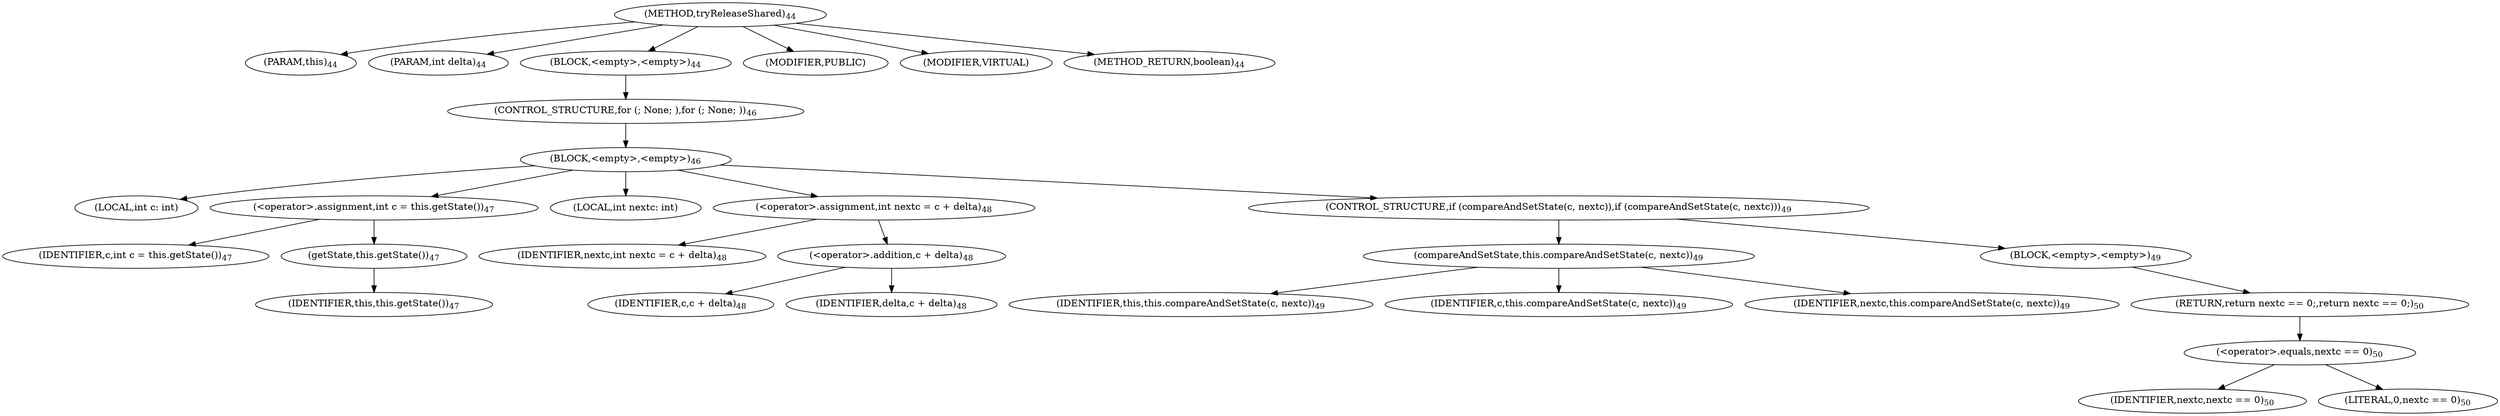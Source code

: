 digraph "tryReleaseShared" {  
"116" [label = <(METHOD,tryReleaseShared)<SUB>44</SUB>> ]
"10" [label = <(PARAM,this)<SUB>44</SUB>> ]
"117" [label = <(PARAM,int delta)<SUB>44</SUB>> ]
"118" [label = <(BLOCK,&lt;empty&gt;,&lt;empty&gt;)<SUB>44</SUB>> ]
"119" [label = <(CONTROL_STRUCTURE,for (; None; ),for (; None; ))<SUB>46</SUB>> ]
"120" [label = <(BLOCK,&lt;empty&gt;,&lt;empty&gt;)<SUB>46</SUB>> ]
"121" [label = <(LOCAL,int c: int)> ]
"122" [label = <(&lt;operator&gt;.assignment,int c = this.getState())<SUB>47</SUB>> ]
"123" [label = <(IDENTIFIER,c,int c = this.getState())<SUB>47</SUB>> ]
"124" [label = <(getState,this.getState())<SUB>47</SUB>> ]
"9" [label = <(IDENTIFIER,this,this.getState())<SUB>47</SUB>> ]
"125" [label = <(LOCAL,int nextc: int)> ]
"126" [label = <(&lt;operator&gt;.assignment,int nextc = c + delta)<SUB>48</SUB>> ]
"127" [label = <(IDENTIFIER,nextc,int nextc = c + delta)<SUB>48</SUB>> ]
"128" [label = <(&lt;operator&gt;.addition,c + delta)<SUB>48</SUB>> ]
"129" [label = <(IDENTIFIER,c,c + delta)<SUB>48</SUB>> ]
"130" [label = <(IDENTIFIER,delta,c + delta)<SUB>48</SUB>> ]
"131" [label = <(CONTROL_STRUCTURE,if (compareAndSetState(c, nextc)),if (compareAndSetState(c, nextc)))<SUB>49</SUB>> ]
"132" [label = <(compareAndSetState,this.compareAndSetState(c, nextc))<SUB>49</SUB>> ]
"11" [label = <(IDENTIFIER,this,this.compareAndSetState(c, nextc))<SUB>49</SUB>> ]
"133" [label = <(IDENTIFIER,c,this.compareAndSetState(c, nextc))<SUB>49</SUB>> ]
"134" [label = <(IDENTIFIER,nextc,this.compareAndSetState(c, nextc))<SUB>49</SUB>> ]
"135" [label = <(BLOCK,&lt;empty&gt;,&lt;empty&gt;)<SUB>49</SUB>> ]
"136" [label = <(RETURN,return nextc == 0;,return nextc == 0;)<SUB>50</SUB>> ]
"137" [label = <(&lt;operator&gt;.equals,nextc == 0)<SUB>50</SUB>> ]
"138" [label = <(IDENTIFIER,nextc,nextc == 0)<SUB>50</SUB>> ]
"139" [label = <(LITERAL,0,nextc == 0)<SUB>50</SUB>> ]
"140" [label = <(MODIFIER,PUBLIC)> ]
"141" [label = <(MODIFIER,VIRTUAL)> ]
"142" [label = <(METHOD_RETURN,boolean)<SUB>44</SUB>> ]
  "116" -> "10" 
  "116" -> "117" 
  "116" -> "118" 
  "116" -> "140" 
  "116" -> "141" 
  "116" -> "142" 
  "118" -> "119" 
  "119" -> "120" 
  "120" -> "121" 
  "120" -> "122" 
  "120" -> "125" 
  "120" -> "126" 
  "120" -> "131" 
  "122" -> "123" 
  "122" -> "124" 
  "124" -> "9" 
  "126" -> "127" 
  "126" -> "128" 
  "128" -> "129" 
  "128" -> "130" 
  "131" -> "132" 
  "131" -> "135" 
  "132" -> "11" 
  "132" -> "133" 
  "132" -> "134" 
  "135" -> "136" 
  "136" -> "137" 
  "137" -> "138" 
  "137" -> "139" 
}
